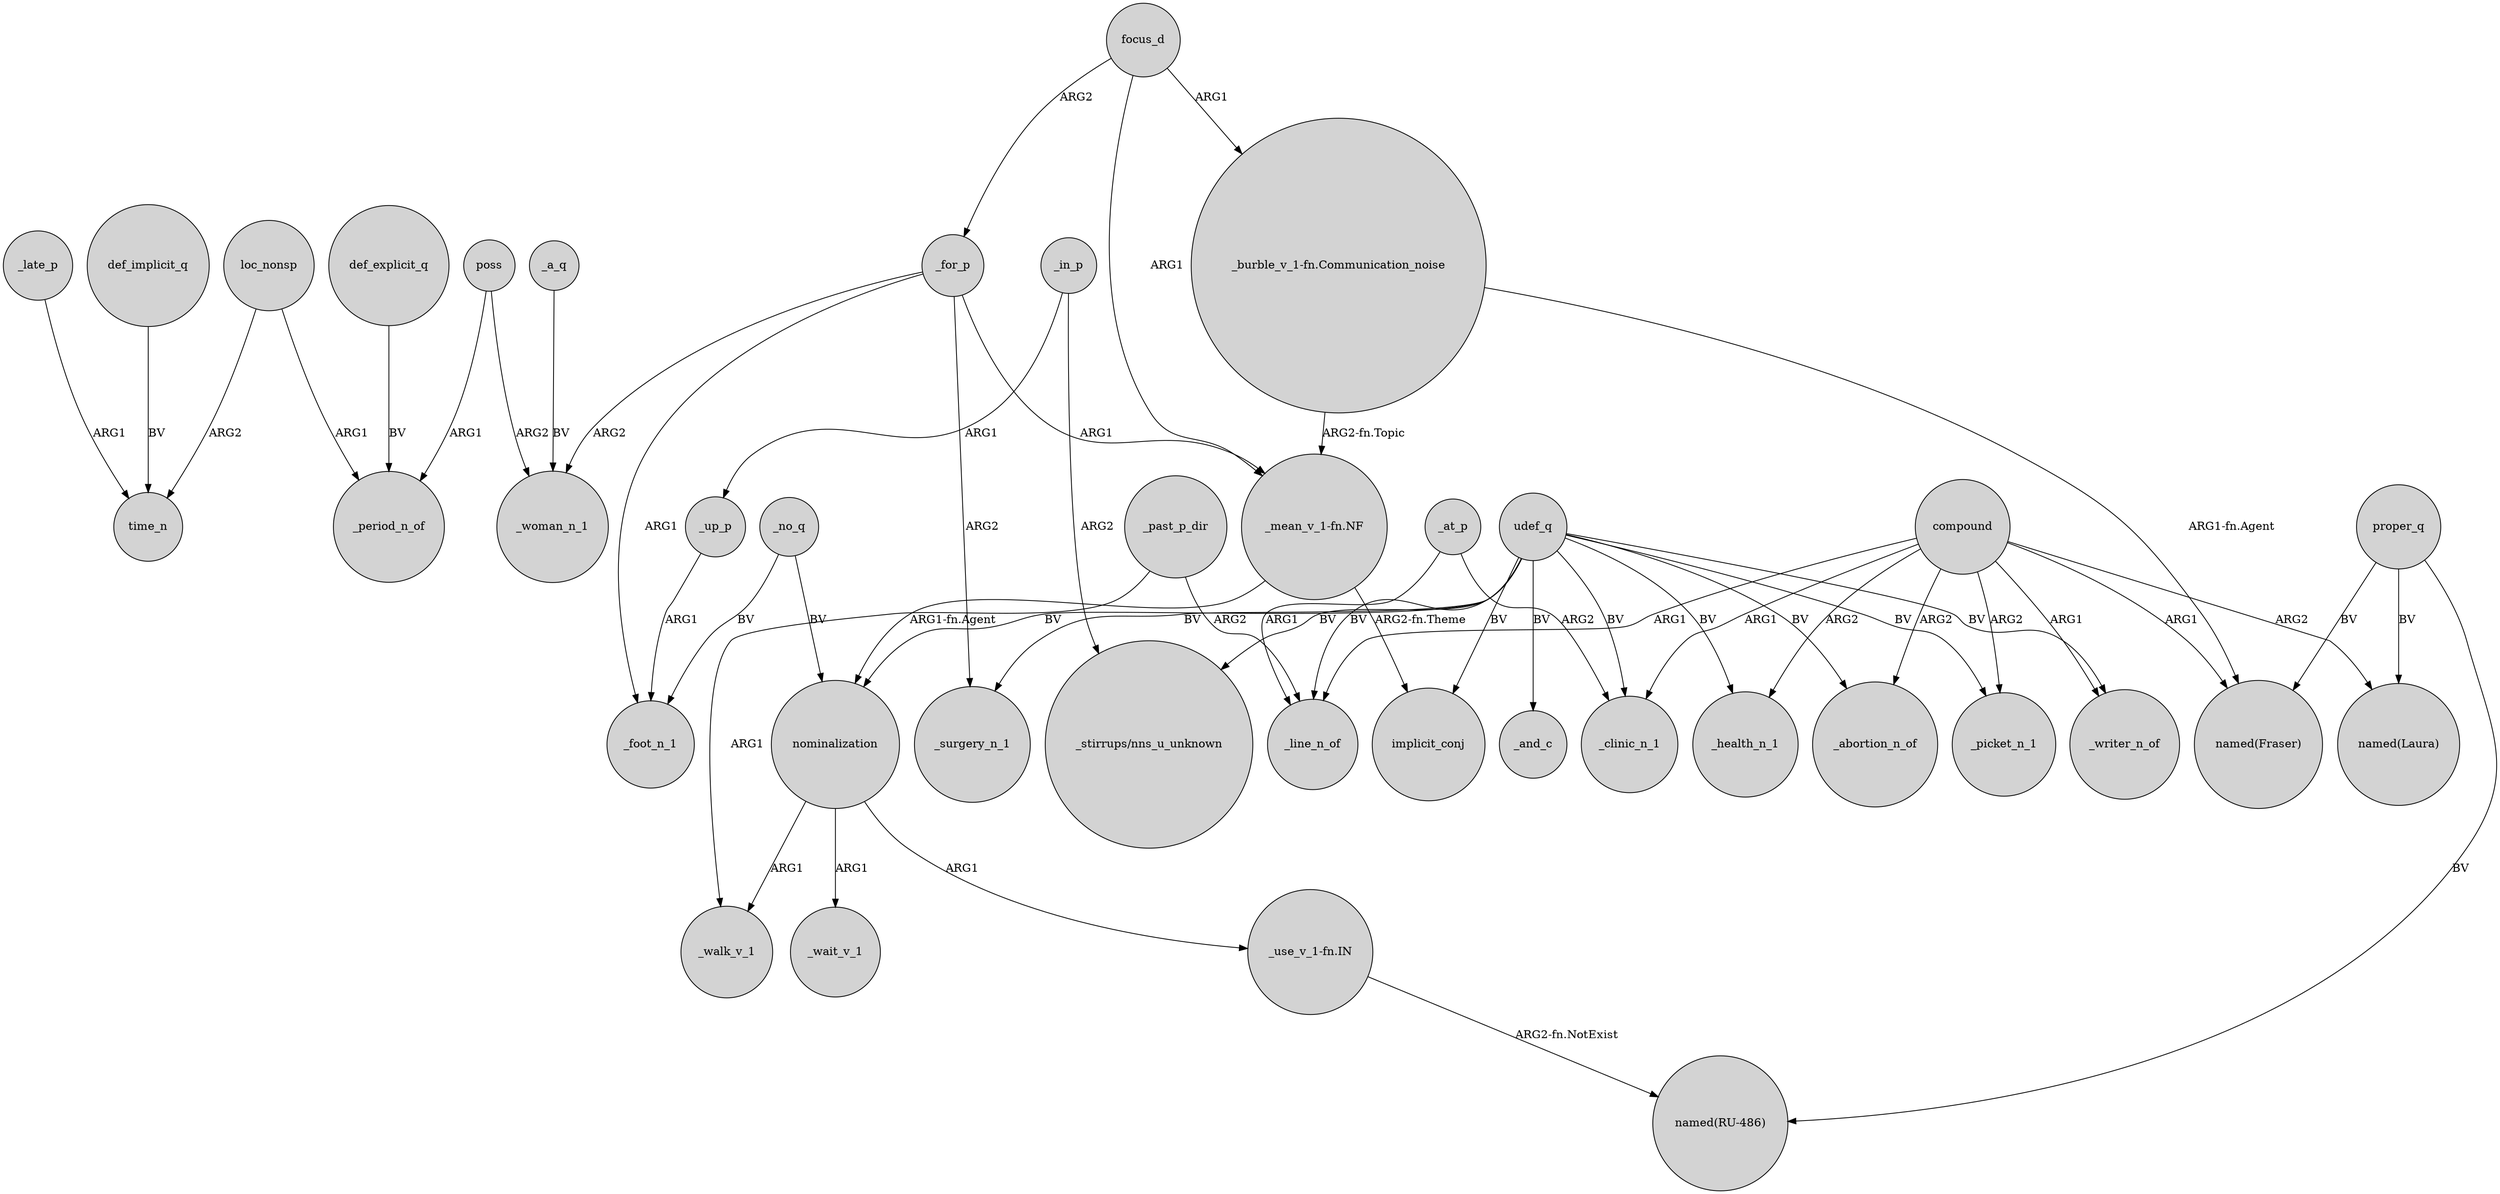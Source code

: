 digraph {
	node [shape=circle style=filled]
	_late_p -> time_n [label=ARG1]
	def_explicit_q -> _period_n_of [label=BV]
	udef_q -> _writer_n_of [label=BV]
	_up_p -> _foot_n_1 [label=ARG1]
	nominalization -> _wait_v_1 [label=ARG1]
	"_mean_v_1-fn.NF" -> implicit_conj [label="ARG2-fn.Theme"]
	udef_q -> _surgery_n_1 [label=BV]
	def_implicit_q -> time_n [label=BV]
	_at_p -> _clinic_n_1 [label=ARG2]
	focus_d -> "_mean_v_1-fn.NF" [label=ARG1]
	compound -> _picket_n_1 [label=ARG2]
	udef_q -> _picket_n_1 [label=BV]
	_for_p -> _woman_n_1 [label=ARG2]
	"_use_v_1-fn.IN" -> "named(RU-486)" [label="ARG2-fn.NotExist"]
	poss -> _period_n_of [label=ARG1]
	"_burble_v_1-fn.Communication_noise" -> "named(Fraser)" [label="ARG1-fn.Agent"]
	_no_q -> _foot_n_1 [label=BV]
	focus_d -> "_burble_v_1-fn.Communication_noise" [label=ARG1]
	loc_nonsp -> _period_n_of [label=ARG1]
	udef_q -> implicit_conj [label=BV]
	focus_d -> _for_p [label=ARG2]
	_no_q -> nominalization [label=BV]
	loc_nonsp -> time_n [label=ARG2]
	nominalization -> _walk_v_1 [label=ARG1]
	compound -> _writer_n_of [label=ARG1]
	"_mean_v_1-fn.NF" -> nominalization [label="ARG1-fn.Agent"]
	proper_q -> "named(Laura)" [label=BV]
	compound -> _line_n_of [label=ARG1]
	_in_p -> "_stirrups/nns_u_unknown" [label=ARG2]
	compound -> "named(Fraser)" [label=ARG1]
	_in_p -> _up_p [label=ARG1]
	compound -> _health_n_1 [label=ARG2]
	udef_q -> _line_n_of [label=BV]
	udef_q -> _health_n_1 [label=BV]
	_for_p -> _foot_n_1 [label=ARG1]
	_past_p_dir -> _walk_v_1 [label=ARG1]
	udef_q -> "_stirrups/nns_u_unknown" [label=BV]
	udef_q -> nominalization [label=BV]
	proper_q -> "named(RU-486)" [label=BV]
	udef_q -> _clinic_n_1 [label=BV]
	"_burble_v_1-fn.Communication_noise" -> "_mean_v_1-fn.NF" [label="ARG2-fn.Topic"]
	_past_p_dir -> _line_n_of [label=ARG2]
	udef_q -> _abortion_n_of [label=BV]
	poss -> _woman_n_1 [label=ARG2]
	proper_q -> "named(Fraser)" [label=BV]
	_a_q -> _woman_n_1 [label=BV]
	udef_q -> _and_c [label=BV]
	compound -> _abortion_n_of [label=ARG2]
	_for_p -> _surgery_n_1 [label=ARG2]
	_at_p -> _line_n_of [label=ARG1]
	compound -> "named(Laura)" [label=ARG2]
	_for_p -> "_mean_v_1-fn.NF" [label=ARG1]
	nominalization -> "_use_v_1-fn.IN" [label=ARG1]
	compound -> _clinic_n_1 [label=ARG1]
}
